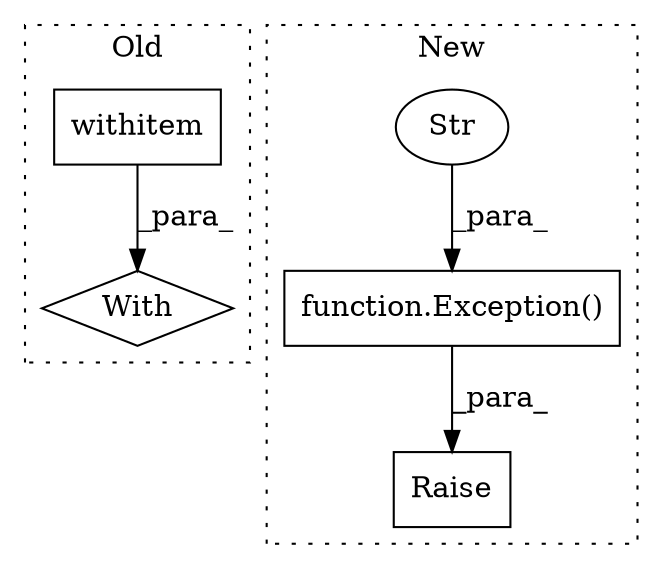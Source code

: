 digraph G {
subgraph cluster0 {
1 [label="With" a="39" s="923,935" l="5,21" shape="diamond"];
5 [label="withitem" a="49" s="928" l="7" shape="box"];
label = "Old";
style="dotted";
}
subgraph cluster1 {
2 [label="function.Exception()" a="75" s="874,965" l="23,10" shape="box"];
3 [label="Str" a="66" s="897" l="68" shape="ellipse"];
4 [label="Raise" a="91" s="868" l="6" shape="box"];
label = "New";
style="dotted";
}
2 -> 4 [label="_para_"];
3 -> 2 [label="_para_"];
5 -> 1 [label="_para_"];
}
